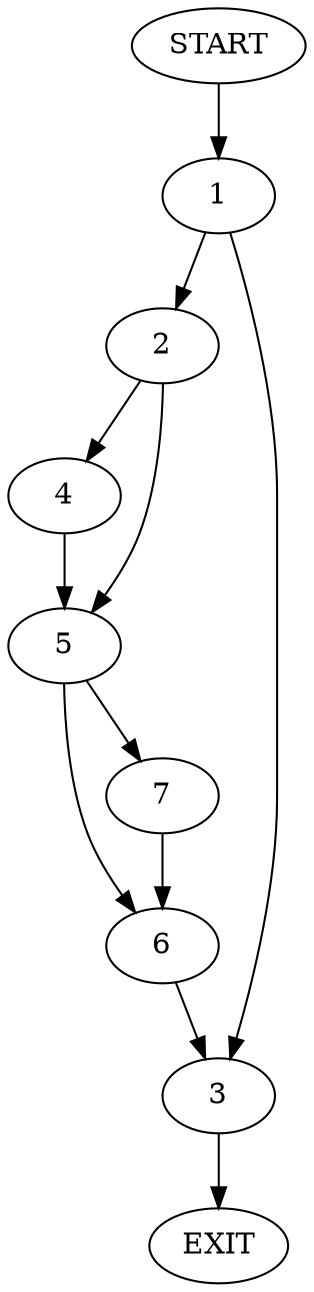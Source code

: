digraph {
0 [label="START"];
1;
2;
3;
4;
5;
6;
7;
8 [label="EXIT"];
0 -> 1;
1 -> 2;
1 -> 3;
2 -> 4;
2 -> 5;
3 -> 8;
5 -> 6;
5 -> 7;
4 -> 5;
6 -> 3;
7 -> 6;
}